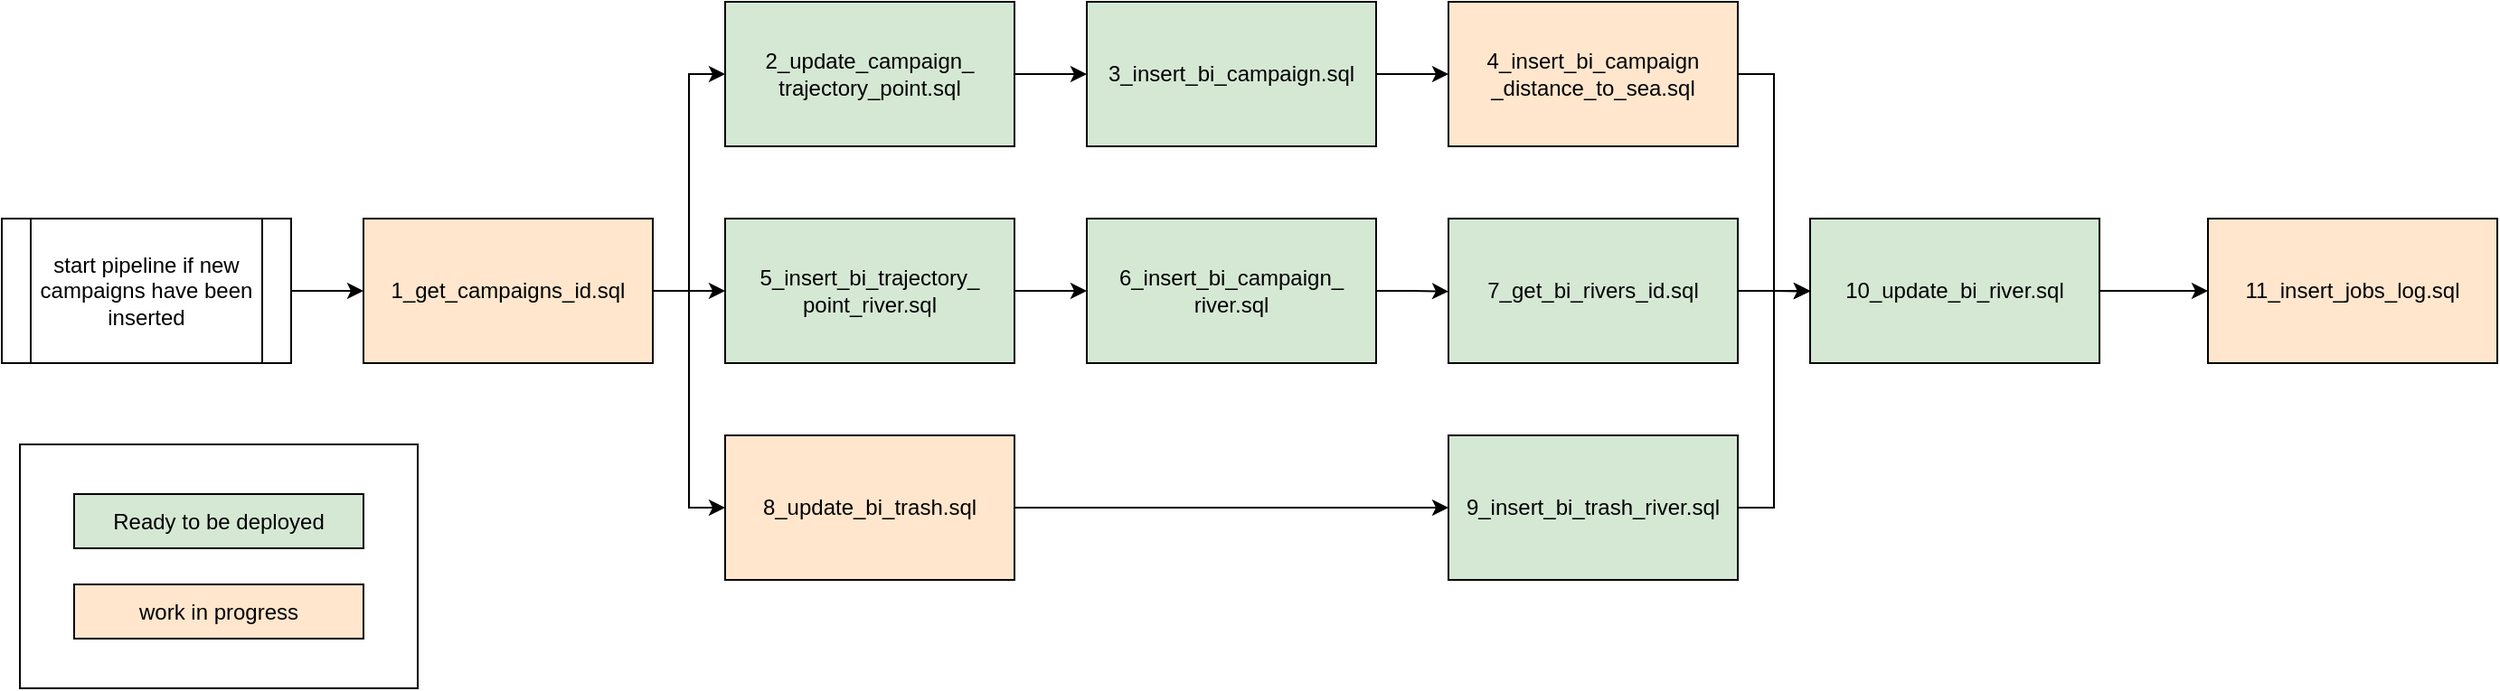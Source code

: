 <mxfile version="13.0.9" type="device"><diagram id="_ojqwMPevBlVaKJ4XMF5" name="Page-1"><mxGraphModel dx="2010" dy="638" grid="1" gridSize="10" guides="1" tooltips="1" connect="1" arrows="1" fold="1" page="1" pageScale="1" pageWidth="827" pageHeight="1169" math="0" shadow="0"><root><mxCell id="0"/><mxCell id="1" parent="0"/><mxCell id="A4rMpwRif6EWgAqjKBJw-34" value="" style="rounded=0;whiteSpace=wrap;html=1;" parent="1" vertex="1"><mxGeometry x="-30" y="525" width="220" height="135" as="geometry"/></mxCell><mxCell id="IQ--ojOwlJVWsNxpxMZ6-22" style="edgeStyle=orthogonalEdgeStyle;rounded=0;orthogonalLoop=1;jettySize=auto;html=1;exitX=1;exitY=0.5;exitDx=0;exitDy=0;" parent="1" edge="1"><mxGeometry relative="1" as="geometry"><mxPoint x="480" y="410" as="sourcePoint"/></mxGeometry></mxCell><mxCell id="IQ--ojOwlJVWsNxpxMZ6-36" style="edgeStyle=orthogonalEdgeStyle;rounded=0;orthogonalLoop=1;jettySize=auto;html=1;exitX=1;exitY=0.5;exitDx=0;exitDy=0;entryX=0;entryY=0.5;entryDx=0;entryDy=0;" parent="1" edge="1"><mxGeometry relative="1" as="geometry"><mxPoint x="800" y="410" as="sourcePoint"/></mxGeometry></mxCell><mxCell id="A4rMpwRif6EWgAqjKBJw-16" style="edgeStyle=orthogonalEdgeStyle;rounded=0;orthogonalLoop=1;jettySize=auto;html=1;exitX=1;exitY=0.5;exitDx=0;exitDy=0;entryX=0;entryY=0.5;entryDx=0;entryDy=0;" parent="1" source="A4rMpwRif6EWgAqjKBJw-2" target="A4rMpwRif6EWgAqjKBJw-14" edge="1"><mxGeometry relative="1" as="geometry"><mxPoint x="150" y="440.333" as="targetPoint"/></mxGeometry></mxCell><mxCell id="A4rMpwRif6EWgAqjKBJw-2" value="start pipeline if new campaigns have been inserted" style="shape=process;whiteSpace=wrap;html=1;backgroundOutline=1;" parent="1" vertex="1"><mxGeometry x="-40" y="400" width="160" height="80" as="geometry"/></mxCell><mxCell id="A4rMpwRif6EWgAqjKBJw-28" style="edgeStyle=orthogonalEdgeStyle;rounded=0;orthogonalLoop=1;jettySize=auto;html=1;exitX=1;exitY=0.5;exitDx=0;exitDy=0;" parent="1" source="A4rMpwRif6EWgAqjKBJw-4" edge="1"><mxGeometry relative="1" as="geometry"><mxPoint x="760" y="440.333" as="targetPoint"/></mxGeometry></mxCell><mxCell id="A4rMpwRif6EWgAqjKBJw-4" value="6_insert_bi_campaign_&lt;br&gt;river.sql" style="rounded=0;whiteSpace=wrap;html=1;fillColor=#D5E8D4;" parent="1" vertex="1"><mxGeometry x="560" y="400" width="160" height="80" as="geometry"/></mxCell><mxCell id="A4rMpwRif6EWgAqjKBJw-22" style="edgeStyle=orthogonalEdgeStyle;rounded=0;orthogonalLoop=1;jettySize=auto;html=1;exitX=1;exitY=0.5;exitDx=0;exitDy=0;entryX=0;entryY=0.5;entryDx=0;entryDy=0;" parent="1" source="A4rMpwRif6EWgAqjKBJw-10" target="A4rMpwRif6EWgAqjKBJw-21" edge="1"><mxGeometry relative="1" as="geometry"/></mxCell><mxCell id="A4rMpwRif6EWgAqjKBJw-10" value="2_update_campaign_&lt;br&gt;trajectory_point.sql" style="rounded=0;whiteSpace=wrap;html=1;fillColor=#D5E8D4;" parent="1" vertex="1"><mxGeometry x="360" y="280" width="160" height="80" as="geometry"/></mxCell><mxCell id="A4rMpwRif6EWgAqjKBJw-15" style="edgeStyle=orthogonalEdgeStyle;rounded=0;orthogonalLoop=1;jettySize=auto;html=1;exitX=1;exitY=0.5;exitDx=0;exitDy=0;entryX=0;entryY=0.5;entryDx=0;entryDy=0;" parent="1" source="A4rMpwRif6EWgAqjKBJw-14" target="A4rMpwRif6EWgAqjKBJw-10" edge="1"><mxGeometry relative="1" as="geometry"/></mxCell><mxCell id="A4rMpwRif6EWgAqjKBJw-20" style="edgeStyle=orthogonalEdgeStyle;rounded=0;orthogonalLoop=1;jettySize=auto;html=1;exitX=1;exitY=0.5;exitDx=0;exitDy=0;entryX=0;entryY=0.5;entryDx=0;entryDy=0;" parent="1" source="A4rMpwRif6EWgAqjKBJw-14" target="A4rMpwRif6EWgAqjKBJw-17" edge="1"><mxGeometry relative="1" as="geometry"/></mxCell><mxCell id="A4rMpwRif6EWgAqjKBJw-25" style="edgeStyle=orthogonalEdgeStyle;rounded=0;orthogonalLoop=1;jettySize=auto;html=1;exitX=1;exitY=0.5;exitDx=0;exitDy=0;entryX=0;entryY=0.5;entryDx=0;entryDy=0;" parent="1" source="A4rMpwRif6EWgAqjKBJw-14" target="A4rMpwRif6EWgAqjKBJw-18" edge="1"><mxGeometry relative="1" as="geometry"/></mxCell><mxCell id="A4rMpwRif6EWgAqjKBJw-14" value="1_get_campaigns_id.sql" style="rounded=0;whiteSpace=wrap;html=1;fillColor=#FFE6CC;" parent="1" vertex="1"><mxGeometry x="160" y="400" width="160" height="80" as="geometry"/></mxCell><mxCell id="A4rMpwRif6EWgAqjKBJw-19" style="edgeStyle=orthogonalEdgeStyle;rounded=0;orthogonalLoop=1;jettySize=auto;html=1;exitX=1;exitY=0.5;exitDx=0;exitDy=0;entryX=0;entryY=0.5;entryDx=0;entryDy=0;" parent="1" source="A4rMpwRif6EWgAqjKBJw-17" target="A4rMpwRif6EWgAqjKBJw-4" edge="1"><mxGeometry relative="1" as="geometry"/></mxCell><mxCell id="A4rMpwRif6EWgAqjKBJw-17" value="5_insert_bi_trajectory_&lt;br&gt;point_river.sql" style="rounded=0;whiteSpace=wrap;html=1;fillColor=#D5E8D4;" parent="1" vertex="1"><mxGeometry x="360" y="400" width="160" height="80" as="geometry"/></mxCell><mxCell id="A4rMpwRif6EWgAqjKBJw-27" style="edgeStyle=orthogonalEdgeStyle;rounded=0;orthogonalLoop=1;jettySize=auto;html=1;exitX=1;exitY=0.5;exitDx=0;exitDy=0;" parent="1" source="A4rMpwRif6EWgAqjKBJw-18" target="A4rMpwRif6EWgAqjKBJw-26" edge="1"><mxGeometry relative="1" as="geometry"/></mxCell><mxCell id="A4rMpwRif6EWgAqjKBJw-18" value="8_update_bi_trash.sql" style="rounded=0;whiteSpace=wrap;html=1;fillColor=#FFE6CC;" parent="1" vertex="1"><mxGeometry x="360" y="520" width="160" height="80" as="geometry"/></mxCell><mxCell id="A4rMpwRif6EWgAqjKBJw-24" style="edgeStyle=orthogonalEdgeStyle;rounded=0;orthogonalLoop=1;jettySize=auto;html=1;exitX=1;exitY=0.5;exitDx=0;exitDy=0;entryX=0;entryY=0.5;entryDx=0;entryDy=0;" parent="1" source="A4rMpwRif6EWgAqjKBJw-21" target="A4rMpwRif6EWgAqjKBJw-23" edge="1"><mxGeometry relative="1" as="geometry"/></mxCell><mxCell id="A4rMpwRif6EWgAqjKBJw-21" value="3_insert_bi_campaign.sql" style="rounded=0;whiteSpace=wrap;html=1;fillColor=#D5E8D4;" parent="1" vertex="1"><mxGeometry x="560" y="280" width="160" height="80" as="geometry"/></mxCell><mxCell id="A4rMpwRif6EWgAqjKBJw-33" style="edgeStyle=orthogonalEdgeStyle;rounded=0;orthogonalLoop=1;jettySize=auto;html=1;exitX=1;exitY=0.5;exitDx=0;exitDy=0;entryX=0;entryY=0.5;entryDx=0;entryDy=0;" parent="1" source="A4rMpwRif6EWgAqjKBJw-23" target="A4rMpwRif6EWgAqjKBJw-30" edge="1"><mxGeometry relative="1" as="geometry"/></mxCell><mxCell id="A4rMpwRif6EWgAqjKBJw-23" value="4_insert_bi_campaign&lt;br&gt;_distance_to_sea.sql" style="rounded=0;whiteSpace=wrap;html=1;fillColor=#FFE6CC;" parent="1" vertex="1"><mxGeometry x="760" y="280" width="160" height="80" as="geometry"/></mxCell><mxCell id="A4rMpwRif6EWgAqjKBJw-31" style="edgeStyle=orthogonalEdgeStyle;rounded=0;orthogonalLoop=1;jettySize=auto;html=1;exitX=1;exitY=0.5;exitDx=0;exitDy=0;entryX=0;entryY=0.5;entryDx=0;entryDy=0;" parent="1" source="A4rMpwRif6EWgAqjKBJw-26" target="A4rMpwRif6EWgAqjKBJw-30" edge="1"><mxGeometry relative="1" as="geometry"/></mxCell><mxCell id="A4rMpwRif6EWgAqjKBJw-26" value="9_insert_bi_trash_river.sql" style="rounded=0;whiteSpace=wrap;html=1;fillColor=#D5E8D4;" parent="1" vertex="1"><mxGeometry x="760" y="520" width="160" height="80" as="geometry"/></mxCell><mxCell id="A4rMpwRif6EWgAqjKBJw-32" style="edgeStyle=orthogonalEdgeStyle;rounded=0;orthogonalLoop=1;jettySize=auto;html=1;exitX=1;exitY=0.5;exitDx=0;exitDy=0;" parent="1" source="A4rMpwRif6EWgAqjKBJw-29" edge="1"><mxGeometry relative="1" as="geometry"><mxPoint x="960" y="440.333" as="targetPoint"/></mxGeometry></mxCell><mxCell id="A4rMpwRif6EWgAqjKBJw-29" value="7_get_bi_rivers_id.sql" style="rounded=0;whiteSpace=wrap;html=1;fillColor=#D5E8D4;" parent="1" vertex="1"><mxGeometry x="760" y="400" width="160" height="80" as="geometry"/></mxCell><mxCell id="9sCGW9bWcwOSJ7wSl1KL-6" style="edgeStyle=orthogonalEdgeStyle;rounded=0;orthogonalLoop=1;jettySize=auto;html=1;exitX=1;exitY=0.5;exitDx=0;exitDy=0;entryX=0;entryY=0.5;entryDx=0;entryDy=0;" edge="1" parent="1" source="A4rMpwRif6EWgAqjKBJw-30" target="9sCGW9bWcwOSJ7wSl1KL-5"><mxGeometry relative="1" as="geometry"/></mxCell><mxCell id="A4rMpwRif6EWgAqjKBJw-30" value="10_update_bi_river.sql" style="rounded=0;whiteSpace=wrap;html=1;fillColor=#D5E8D4;" parent="1" vertex="1"><mxGeometry x="960" y="400" width="160" height="80" as="geometry"/></mxCell><mxCell id="9sCGW9bWcwOSJ7wSl1KL-2" value="Ready to be deployed" style="rounded=0;whiteSpace=wrap;html=1;fillColor=#D5E8D4;" vertex="1" parent="1"><mxGeometry y="552.5" width="160" height="30" as="geometry"/></mxCell><mxCell id="9sCGW9bWcwOSJ7wSl1KL-3" value="work in progress" style="rounded=0;whiteSpace=wrap;html=1;fillColor=#FFE6CC;" vertex="1" parent="1"><mxGeometry y="602.5" width="160" height="30" as="geometry"/></mxCell><mxCell id="9sCGW9bWcwOSJ7wSl1KL-5" value="11_insert_jobs_log.sql" style="rounded=0;whiteSpace=wrap;html=1;fillColor=#FFE6CC;" vertex="1" parent="1"><mxGeometry x="1180" y="400" width="160" height="80" as="geometry"/></mxCell></root></mxGraphModel></diagram></mxfile>